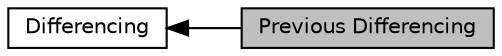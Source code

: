 digraph "Previous Differencing"
{
  edge [fontname="Helvetica",fontsize="10",labelfontname="Helvetica",labelfontsize="10"];
  node [fontname="Helvetica",fontsize="10",shape=box];
  rankdir=LR;
  Node1 [label="Previous Differencing",height=0.2,width=0.4,color="black", fillcolor="grey75", style="filled", fontcolor="black",tooltip=" "];
  Node2 [label="Differencing",height=0.2,width=0.4,color="black", fillcolor="white", style="filled",URL="$group__xrif__diff.html",tooltip=" "];
  Node2->Node1 [shape=plaintext, dir="back", style="solid"];
}
